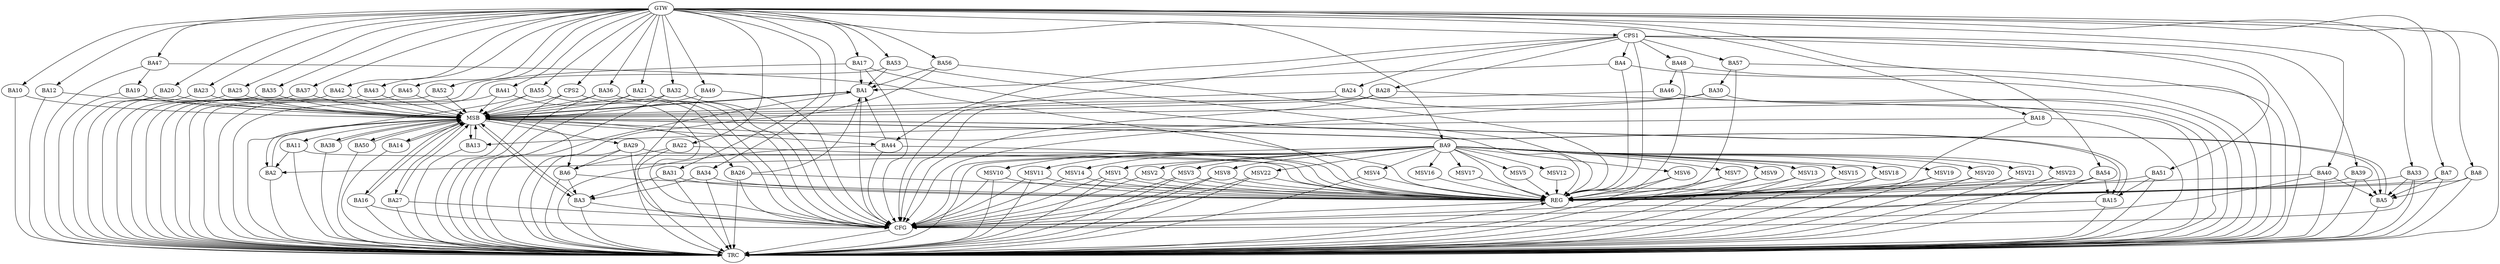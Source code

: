 strict digraph G {
  BA1 [ label="BA1" ];
  BA2 [ label="BA2" ];
  BA3 [ label="BA3" ];
  BA4 [ label="BA4" ];
  BA5 [ label="BA5" ];
  BA6 [ label="BA6" ];
  BA7 [ label="BA7" ];
  BA8 [ label="BA8" ];
  BA9 [ label="BA9" ];
  BA10 [ label="BA10" ];
  BA11 [ label="BA11" ];
  BA12 [ label="BA12" ];
  BA13 [ label="BA13" ];
  BA14 [ label="BA14" ];
  BA15 [ label="BA15" ];
  BA16 [ label="BA16" ];
  BA17 [ label="BA17" ];
  BA18 [ label="BA18" ];
  BA19 [ label="BA19" ];
  BA20 [ label="BA20" ];
  BA21 [ label="BA21" ];
  BA22 [ label="BA22" ];
  BA23 [ label="BA23" ];
  BA24 [ label="BA24" ];
  BA25 [ label="BA25" ];
  BA26 [ label="BA26" ];
  BA27 [ label="BA27" ];
  BA28 [ label="BA28" ];
  BA29 [ label="BA29" ];
  BA30 [ label="BA30" ];
  BA31 [ label="BA31" ];
  BA32 [ label="BA32" ];
  BA33 [ label="BA33" ];
  BA34 [ label="BA34" ];
  BA35 [ label="BA35" ];
  BA36 [ label="BA36" ];
  BA37 [ label="BA37" ];
  BA38 [ label="BA38" ];
  BA39 [ label="BA39" ];
  BA40 [ label="BA40" ];
  BA41 [ label="BA41" ];
  BA42 [ label="BA42" ];
  BA43 [ label="BA43" ];
  BA44 [ label="BA44" ];
  BA45 [ label="BA45" ];
  BA46 [ label="BA46" ];
  BA47 [ label="BA47" ];
  BA48 [ label="BA48" ];
  BA49 [ label="BA49" ];
  BA50 [ label="BA50" ];
  BA51 [ label="BA51" ];
  BA52 [ label="BA52" ];
  BA53 [ label="BA53" ];
  BA54 [ label="BA54" ];
  BA55 [ label="BA55" ];
  BA56 [ label="BA56" ];
  BA57 [ label="BA57" ];
  CPS1 [ label="CPS1" ];
  CPS2 [ label="CPS2" ];
  GTW [ label="GTW" ];
  REG [ label="REG" ];
  MSB [ label="MSB" ];
  CFG [ label="CFG" ];
  TRC [ label="TRC" ];
  MSV1 [ label="MSV1" ];
  MSV2 [ label="MSV2" ];
  MSV3 [ label="MSV3" ];
  MSV4 [ label="MSV4" ];
  MSV5 [ label="MSV5" ];
  MSV6 [ label="MSV6" ];
  MSV7 [ label="MSV7" ];
  MSV8 [ label="MSV8" ];
  MSV9 [ label="MSV9" ];
  MSV10 [ label="MSV10" ];
  MSV11 [ label="MSV11" ];
  MSV12 [ label="MSV12" ];
  MSV13 [ label="MSV13" ];
  MSV14 [ label="MSV14" ];
  MSV15 [ label="MSV15" ];
  MSV16 [ label="MSV16" ];
  MSV17 [ label="MSV17" ];
  MSV18 [ label="MSV18" ];
  MSV19 [ label="MSV19" ];
  MSV20 [ label="MSV20" ];
  MSV21 [ label="MSV21" ];
  MSV22 [ label="MSV22" ];
  MSV23 [ label="MSV23" ];
  BA4 -> BA1;
  BA6 -> BA3;
  BA7 -> BA5;
  BA8 -> BA5;
  BA9 -> BA2;
  BA11 -> BA2;
  BA17 -> BA1;
  BA18 -> BA13;
  BA22 -> BA6;
  BA26 -> BA1;
  BA29 -> BA6;
  BA31 -> BA3;
  BA33 -> BA5;
  BA34 -> BA3;
  BA39 -> BA5;
  BA40 -> BA5;
  BA44 -> BA1;
  BA47 -> BA19;
  BA48 -> BA46;
  BA51 -> BA15;
  BA53 -> BA1;
  BA54 -> BA15;
  BA56 -> BA1;
  BA57 -> BA30;
  CPS1 -> BA48;
  CPS1 -> BA57;
  CPS1 -> BA4;
  CPS1 -> BA39;
  CPS1 -> BA28;
  CPS1 -> BA44;
  CPS1 -> BA24;
  CPS1 -> BA51;
  GTW -> BA7;
  GTW -> BA8;
  GTW -> BA9;
  GTW -> BA10;
  GTW -> BA12;
  GTW -> BA17;
  GTW -> BA18;
  GTW -> BA20;
  GTW -> BA21;
  GTW -> BA22;
  GTW -> BA23;
  GTW -> BA25;
  GTW -> BA31;
  GTW -> BA32;
  GTW -> BA33;
  GTW -> BA34;
  GTW -> BA35;
  GTW -> BA36;
  GTW -> BA37;
  GTW -> BA40;
  GTW -> BA41;
  GTW -> BA42;
  GTW -> BA43;
  GTW -> BA45;
  GTW -> BA47;
  GTW -> BA49;
  GTW -> BA52;
  GTW -> BA53;
  GTW -> BA54;
  GTW -> BA55;
  GTW -> BA56;
  GTW -> CPS1;
  GTW -> CPS2;
  BA4 -> REG;
  BA6 -> REG;
  BA7 -> REG;
  BA8 -> REG;
  BA9 -> REG;
  BA11 -> REG;
  BA17 -> REG;
  BA18 -> REG;
  BA22 -> REG;
  BA26 -> REG;
  BA29 -> REG;
  BA31 -> REG;
  BA33 -> REG;
  BA34 -> REG;
  BA39 -> REG;
  BA40 -> REG;
  BA44 -> REG;
  BA47 -> REG;
  BA48 -> REG;
  BA51 -> REG;
  BA53 -> REG;
  BA54 -> REG;
  BA56 -> REG;
  BA57 -> REG;
  CPS1 -> REG;
  BA1 -> MSB;
  MSB -> BA2;
  MSB -> REG;
  BA2 -> MSB;
  MSB -> BA1;
  BA3 -> MSB;
  BA5 -> MSB;
  BA10 -> MSB;
  MSB -> BA5;
  BA12 -> MSB;
  BA13 -> MSB;
  BA14 -> MSB;
  BA15 -> MSB;
  MSB -> BA6;
  BA16 -> MSB;
  BA19 -> MSB;
  BA20 -> MSB;
  BA21 -> MSB;
  BA23 -> MSB;
  BA24 -> MSB;
  MSB -> BA16;
  BA25 -> MSB;
  BA27 -> MSB;
  MSB -> BA15;
  BA28 -> MSB;
  MSB -> BA3;
  BA30 -> MSB;
  MSB -> BA14;
  BA32 -> MSB;
  MSB -> BA26;
  BA35 -> MSB;
  BA36 -> MSB;
  MSB -> BA11;
  BA37 -> MSB;
  BA38 -> MSB;
  BA41 -> MSB;
  BA42 -> MSB;
  BA43 -> MSB;
  BA45 -> MSB;
  BA46 -> MSB;
  MSB -> BA27;
  BA49 -> MSB;
  MSB -> BA29;
  BA50 -> MSB;
  MSB -> BA44;
  BA52 -> MSB;
  MSB -> BA50;
  BA55 -> MSB;
  MSB -> BA38;
  CPS2 -> MSB;
  MSB -> BA13;
  BA1 -> CFG;
  BA44 -> CFG;
  BA26 -> CFG;
  BA28 -> CFG;
  BA15 -> CFG;
  BA33 -> CFG;
  CPS2 -> CFG;
  BA55 -> CFG;
  BA54 -> CFG;
  BA27 -> CFG;
  BA49 -> CFG;
  BA36 -> CFG;
  BA41 -> CFG;
  BA9 -> CFG;
  CPS1 -> CFG;
  BA24 -> CFG;
  BA16 -> CFG;
  BA30 -> CFG;
  BA21 -> CFG;
  BA29 -> CFG;
  BA40 -> CFG;
  BA17 -> CFG;
  BA3 -> CFG;
  BA32 -> CFG;
  REG -> CFG;
  BA1 -> TRC;
  BA2 -> TRC;
  BA3 -> TRC;
  BA4 -> TRC;
  BA5 -> TRC;
  BA6 -> TRC;
  BA7 -> TRC;
  BA8 -> TRC;
  BA9 -> TRC;
  BA10 -> TRC;
  BA11 -> TRC;
  BA12 -> TRC;
  BA13 -> TRC;
  BA14 -> TRC;
  BA15 -> TRC;
  BA16 -> TRC;
  BA17 -> TRC;
  BA18 -> TRC;
  BA19 -> TRC;
  BA20 -> TRC;
  BA21 -> TRC;
  BA22 -> TRC;
  BA23 -> TRC;
  BA24 -> TRC;
  BA25 -> TRC;
  BA26 -> TRC;
  BA27 -> TRC;
  BA28 -> TRC;
  BA29 -> TRC;
  BA30 -> TRC;
  BA31 -> TRC;
  BA32 -> TRC;
  BA33 -> TRC;
  BA34 -> TRC;
  BA35 -> TRC;
  BA36 -> TRC;
  BA37 -> TRC;
  BA38 -> TRC;
  BA39 -> TRC;
  BA40 -> TRC;
  BA41 -> TRC;
  BA42 -> TRC;
  BA43 -> TRC;
  BA44 -> TRC;
  BA45 -> TRC;
  BA46 -> TRC;
  BA47 -> TRC;
  BA48 -> TRC;
  BA49 -> TRC;
  BA50 -> TRC;
  BA51 -> TRC;
  BA52 -> TRC;
  BA53 -> TRC;
  BA54 -> TRC;
  BA55 -> TRC;
  BA56 -> TRC;
  BA57 -> TRC;
  CPS1 -> TRC;
  CPS2 -> TRC;
  GTW -> TRC;
  CFG -> TRC;
  TRC -> REG;
  BA9 -> MSV1;
  BA9 -> MSV2;
  BA9 -> MSV3;
  BA9 -> MSV4;
  MSV1 -> REG;
  MSV1 -> TRC;
  MSV1 -> CFG;
  MSV2 -> REG;
  MSV2 -> CFG;
  MSV3 -> REG;
  MSV3 -> TRC;
  MSV3 -> CFG;
  MSV4 -> REG;
  MSV4 -> TRC;
  BA9 -> MSV5;
  BA9 -> MSV6;
  MSV5 -> REG;
  MSV6 -> REG;
  MSV6 -> TRC;
  BA9 -> MSV7;
  BA9 -> MSV8;
  BA9 -> MSV9;
  MSV7 -> REG;
  MSV7 -> TRC;
  MSV8 -> REG;
  MSV8 -> TRC;
  MSV8 -> CFG;
  MSV9 -> REG;
  MSV9 -> TRC;
  BA9 -> MSV10;
  MSV10 -> REG;
  MSV10 -> TRC;
  MSV10 -> CFG;
  BA9 -> MSV11;
  BA9 -> MSV12;
  BA9 -> MSV13;
  MSV11 -> REG;
  MSV11 -> TRC;
  MSV11 -> CFG;
  MSV12 -> REG;
  MSV13 -> REG;
  MSV13 -> TRC;
  BA9 -> MSV14;
  MSV14 -> REG;
  MSV14 -> CFG;
  BA9 -> MSV15;
  BA9 -> MSV16;
  BA9 -> MSV17;
  BA9 -> MSV18;
  MSV15 -> REG;
  MSV15 -> TRC;
  MSV16 -> REG;
  MSV17 -> REG;
  MSV18 -> REG;
  MSV18 -> TRC;
  BA9 -> MSV19;
  BA9 -> MSV20;
  BA9 -> MSV21;
  BA9 -> MSV22;
  MSV19 -> REG;
  MSV19 -> TRC;
  MSV20 -> REG;
  MSV20 -> TRC;
  MSV21 -> REG;
  MSV21 -> TRC;
  MSV22 -> REG;
  MSV22 -> TRC;
  MSV22 -> CFG;
  BA9 -> MSV23;
  MSV23 -> REG;
  MSV23 -> TRC;
}
